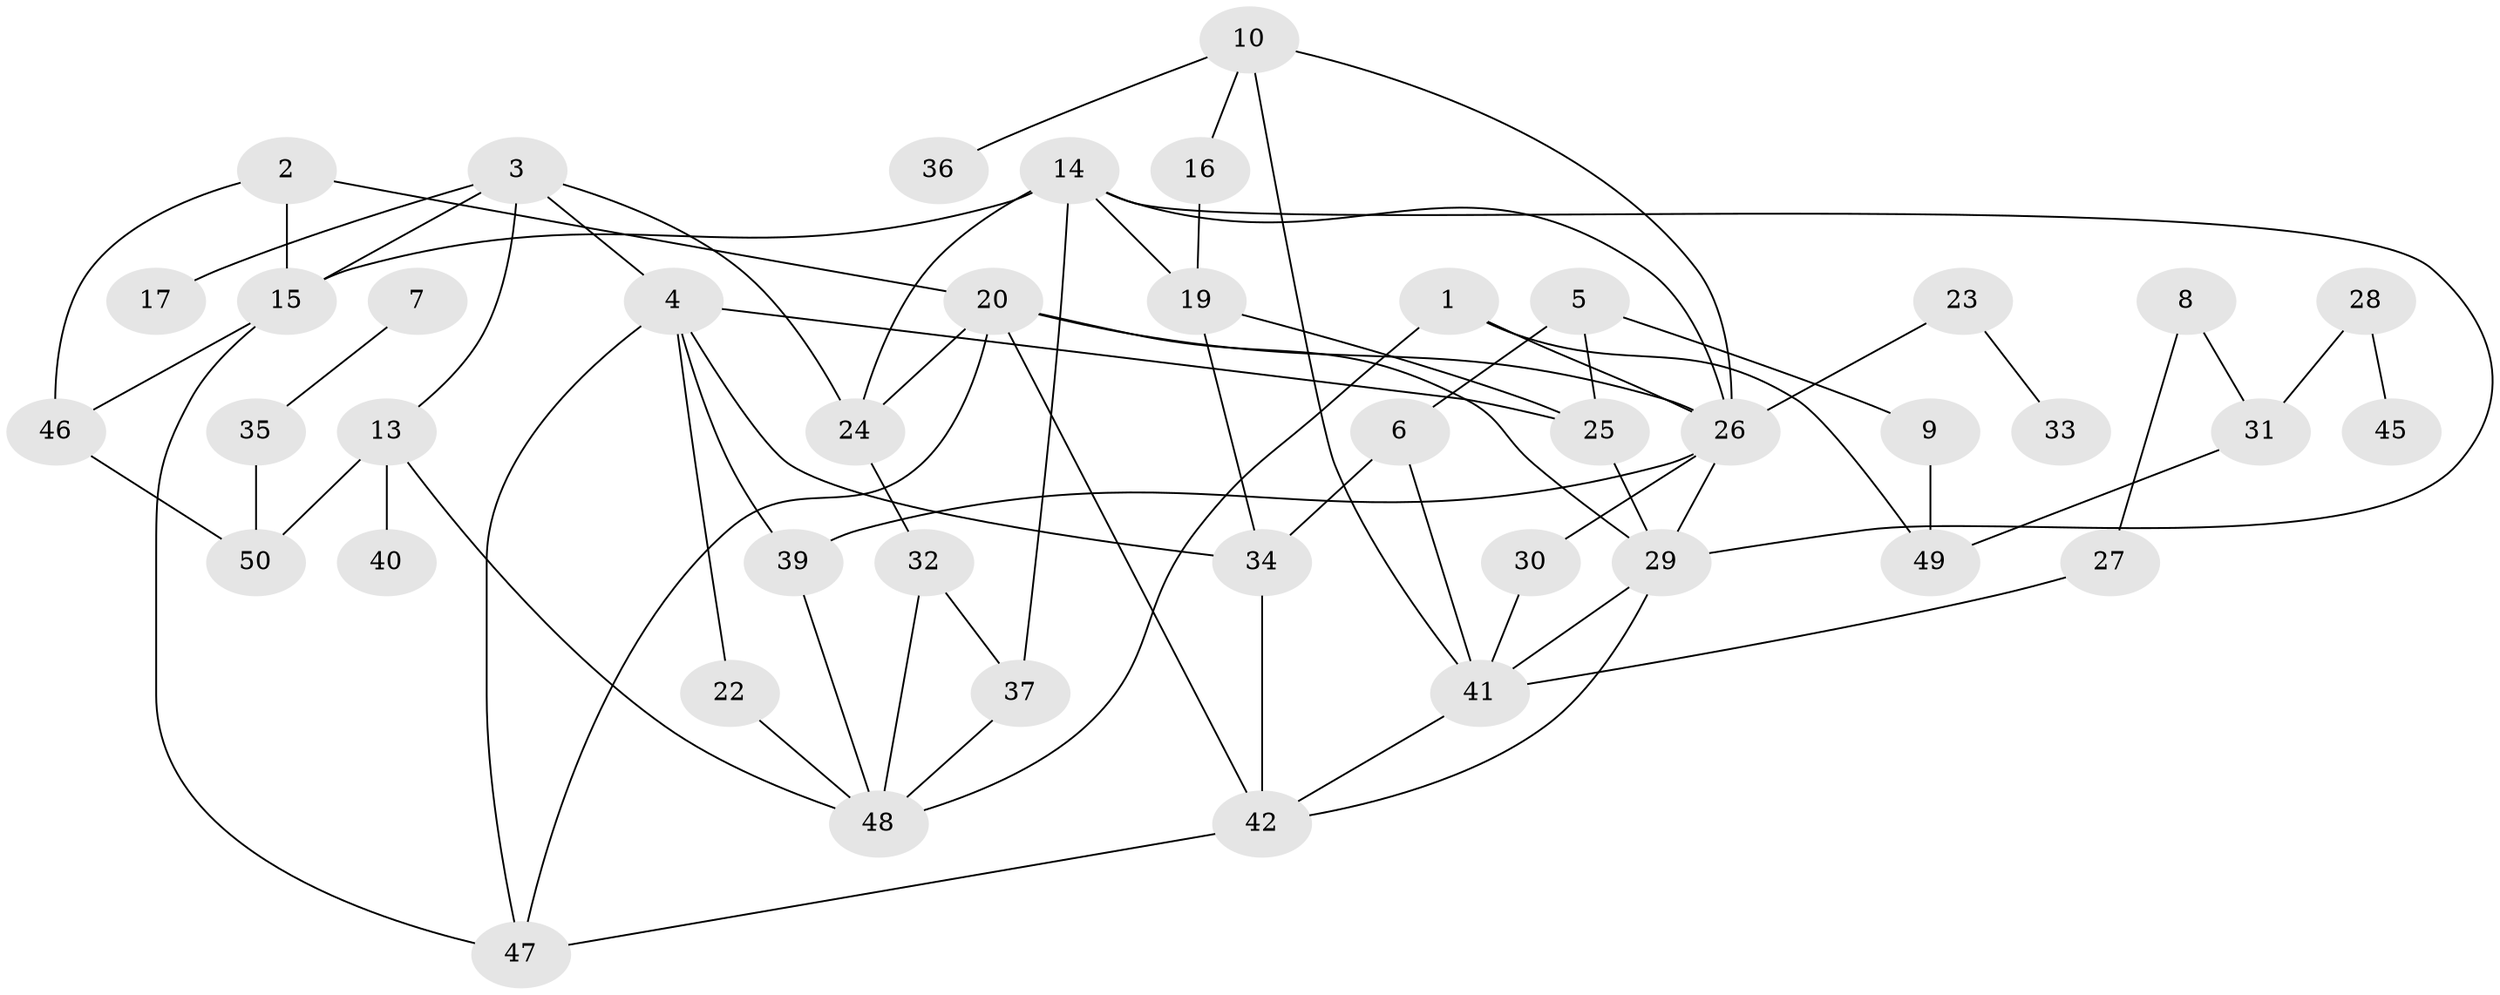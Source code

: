 // original degree distribution, {1: 0.17, 2: 0.31, 6: 0.03, 5: 0.05, 3: 0.25, 4: 0.1, 0: 0.07, 8: 0.01, 7: 0.01}
// Generated by graph-tools (version 1.1) at 2025/00/03/09/25 03:00:50]
// undirected, 43 vertices, 72 edges
graph export_dot {
graph [start="1"]
  node [color=gray90,style=filled];
  1;
  2;
  3;
  4;
  5;
  6;
  7;
  8;
  9;
  10;
  13;
  14;
  15;
  16;
  17;
  19;
  20;
  22;
  23;
  24;
  25;
  26;
  27;
  28;
  29;
  30;
  31;
  32;
  33;
  34;
  35;
  36;
  37;
  39;
  40;
  41;
  42;
  45;
  46;
  47;
  48;
  49;
  50;
  1 -- 26 [weight=1.0];
  1 -- 48 [weight=1.0];
  1 -- 49 [weight=1.0];
  2 -- 15 [weight=1.0];
  2 -- 20 [weight=1.0];
  2 -- 46 [weight=1.0];
  3 -- 4 [weight=1.0];
  3 -- 13 [weight=1.0];
  3 -- 15 [weight=1.0];
  3 -- 17 [weight=1.0];
  3 -- 24 [weight=1.0];
  4 -- 22 [weight=1.0];
  4 -- 25 [weight=1.0];
  4 -- 34 [weight=1.0];
  4 -- 39 [weight=1.0];
  4 -- 47 [weight=1.0];
  5 -- 6 [weight=1.0];
  5 -- 9 [weight=1.0];
  5 -- 25 [weight=1.0];
  6 -- 34 [weight=1.0];
  6 -- 41 [weight=1.0];
  7 -- 35 [weight=1.0];
  8 -- 27 [weight=1.0];
  8 -- 31 [weight=1.0];
  9 -- 49 [weight=1.0];
  10 -- 16 [weight=1.0];
  10 -- 26 [weight=1.0];
  10 -- 36 [weight=1.0];
  10 -- 41 [weight=1.0];
  13 -- 40 [weight=1.0];
  13 -- 48 [weight=1.0];
  13 -- 50 [weight=1.0];
  14 -- 15 [weight=1.0];
  14 -- 19 [weight=1.0];
  14 -- 24 [weight=1.0];
  14 -- 26 [weight=1.0];
  14 -- 29 [weight=1.0];
  14 -- 37 [weight=2.0];
  15 -- 46 [weight=1.0];
  15 -- 47 [weight=1.0];
  16 -- 19 [weight=1.0];
  19 -- 25 [weight=1.0];
  19 -- 34 [weight=1.0];
  20 -- 24 [weight=1.0];
  20 -- 26 [weight=2.0];
  20 -- 29 [weight=2.0];
  20 -- 42 [weight=1.0];
  20 -- 47 [weight=1.0];
  22 -- 48 [weight=1.0];
  23 -- 26 [weight=1.0];
  23 -- 33 [weight=1.0];
  24 -- 32 [weight=1.0];
  25 -- 29 [weight=1.0];
  26 -- 29 [weight=1.0];
  26 -- 30 [weight=1.0];
  26 -- 39 [weight=1.0];
  27 -- 41 [weight=1.0];
  28 -- 31 [weight=1.0];
  28 -- 45 [weight=1.0];
  29 -- 41 [weight=1.0];
  29 -- 42 [weight=1.0];
  30 -- 41 [weight=1.0];
  31 -- 49 [weight=1.0];
  32 -- 37 [weight=1.0];
  32 -- 48 [weight=1.0];
  34 -- 42 [weight=1.0];
  35 -- 50 [weight=1.0];
  37 -- 48 [weight=1.0];
  39 -- 48 [weight=1.0];
  41 -- 42 [weight=1.0];
  42 -- 47 [weight=1.0];
  46 -- 50 [weight=1.0];
}
